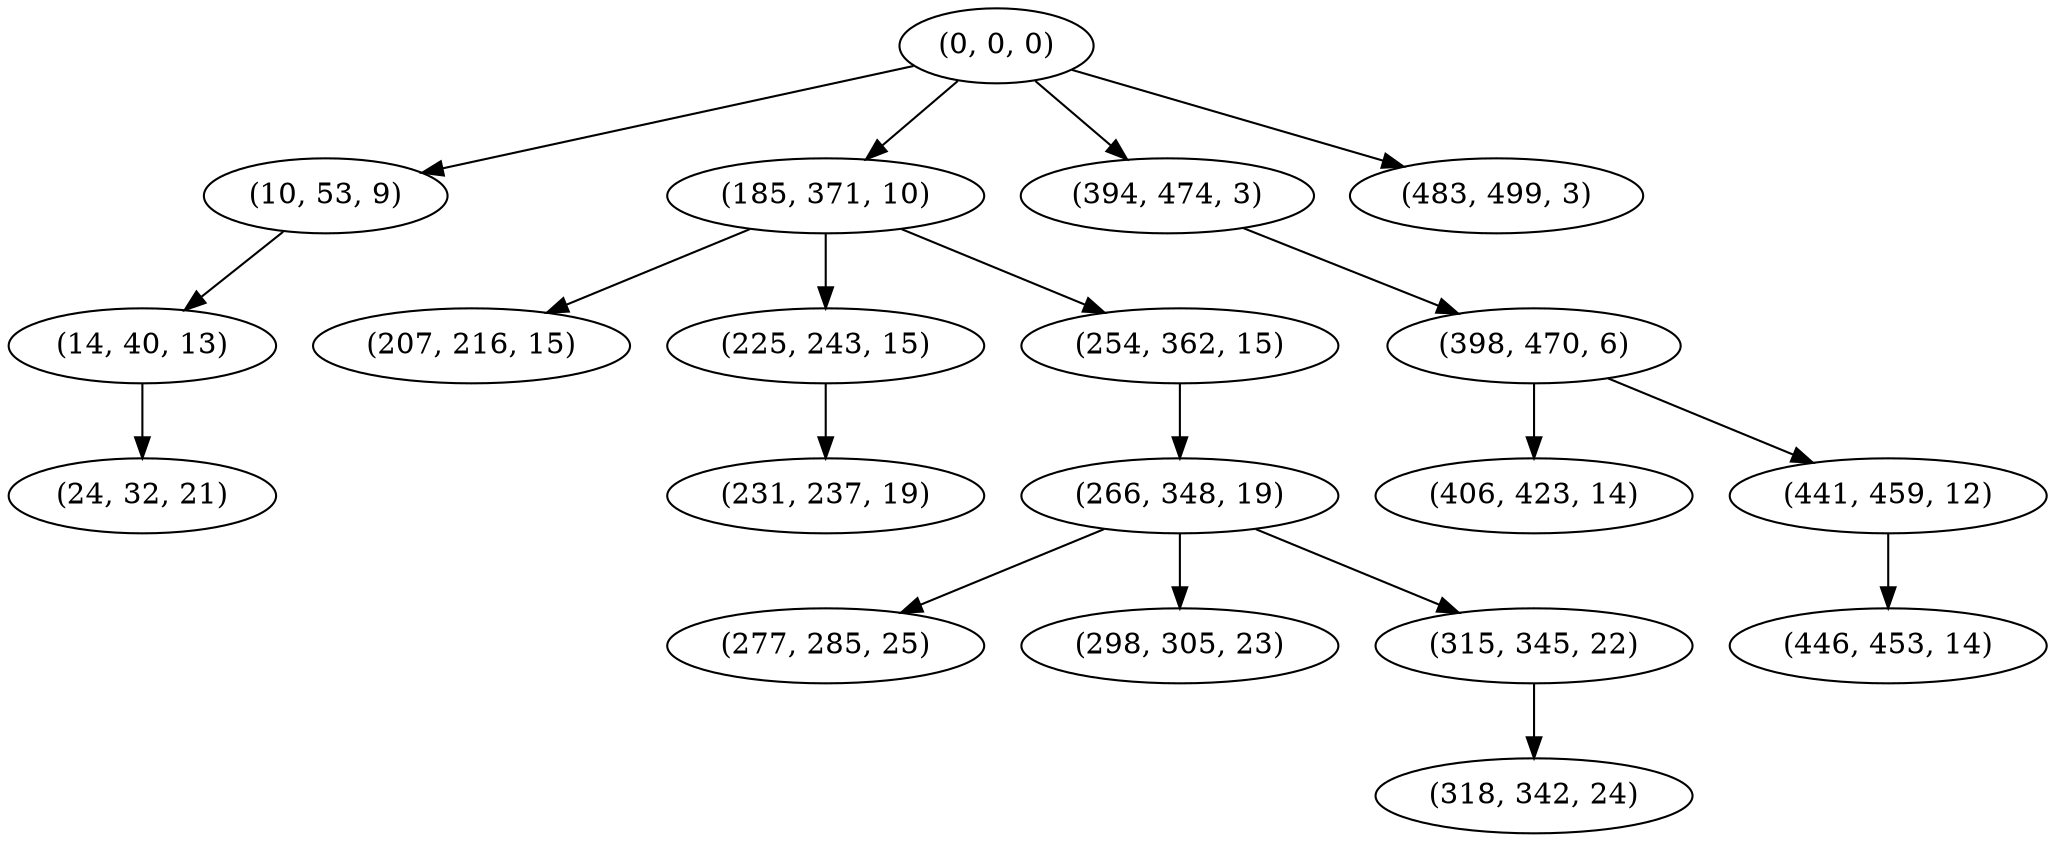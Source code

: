 digraph tree {
    "(0, 0, 0)";
    "(10, 53, 9)";
    "(14, 40, 13)";
    "(24, 32, 21)";
    "(185, 371, 10)";
    "(207, 216, 15)";
    "(225, 243, 15)";
    "(231, 237, 19)";
    "(254, 362, 15)";
    "(266, 348, 19)";
    "(277, 285, 25)";
    "(298, 305, 23)";
    "(315, 345, 22)";
    "(318, 342, 24)";
    "(394, 474, 3)";
    "(398, 470, 6)";
    "(406, 423, 14)";
    "(441, 459, 12)";
    "(446, 453, 14)";
    "(483, 499, 3)";
    "(0, 0, 0)" -> "(10, 53, 9)";
    "(0, 0, 0)" -> "(185, 371, 10)";
    "(0, 0, 0)" -> "(394, 474, 3)";
    "(0, 0, 0)" -> "(483, 499, 3)";
    "(10, 53, 9)" -> "(14, 40, 13)";
    "(14, 40, 13)" -> "(24, 32, 21)";
    "(185, 371, 10)" -> "(207, 216, 15)";
    "(185, 371, 10)" -> "(225, 243, 15)";
    "(185, 371, 10)" -> "(254, 362, 15)";
    "(225, 243, 15)" -> "(231, 237, 19)";
    "(254, 362, 15)" -> "(266, 348, 19)";
    "(266, 348, 19)" -> "(277, 285, 25)";
    "(266, 348, 19)" -> "(298, 305, 23)";
    "(266, 348, 19)" -> "(315, 345, 22)";
    "(315, 345, 22)" -> "(318, 342, 24)";
    "(394, 474, 3)" -> "(398, 470, 6)";
    "(398, 470, 6)" -> "(406, 423, 14)";
    "(398, 470, 6)" -> "(441, 459, 12)";
    "(441, 459, 12)" -> "(446, 453, 14)";
}
